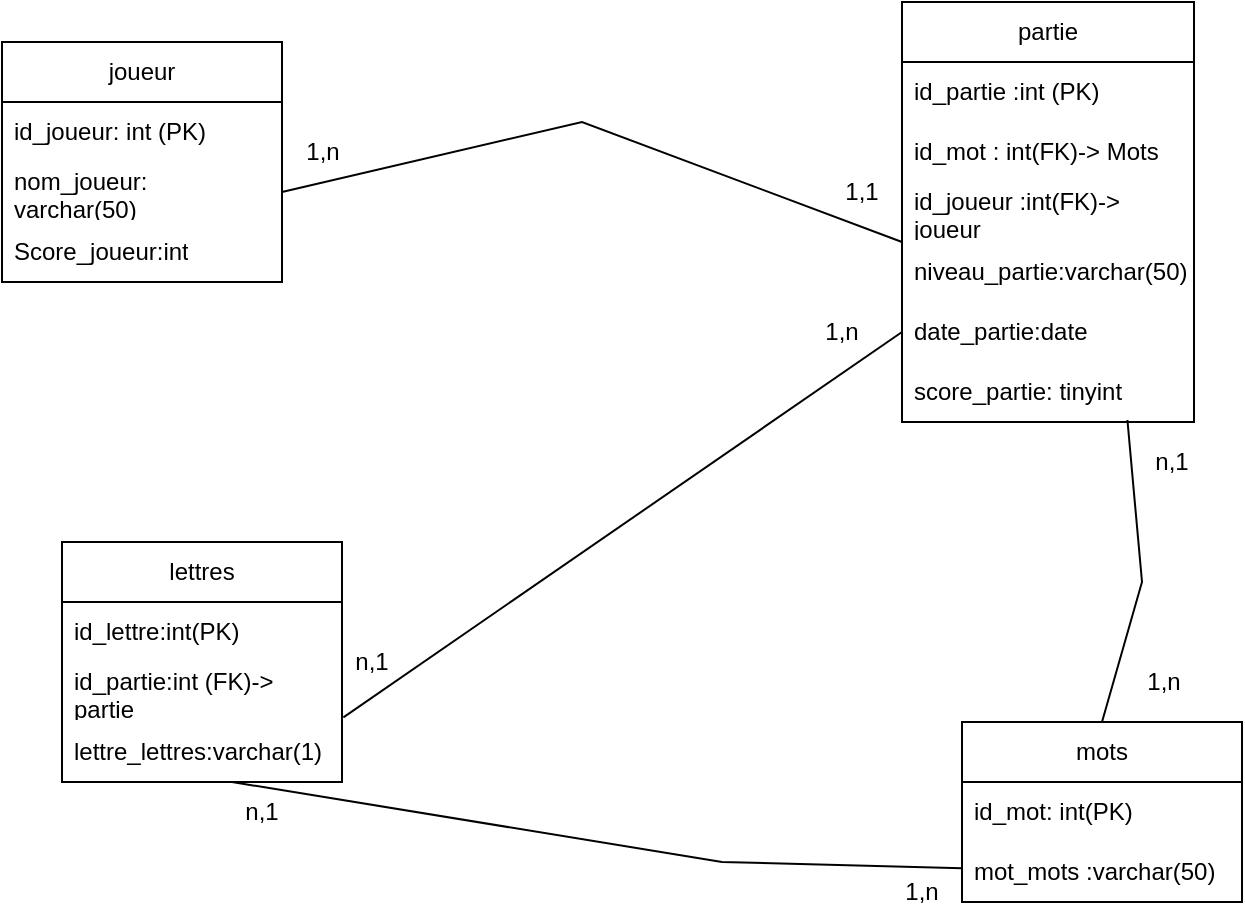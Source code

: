 <mxfile version="22.1.18" type="github">
  <diagram name="Page-1" id="S13N2q2G5aZiJt7UVOKo">
    <mxGraphModel dx="786" dy="1628" grid="1" gridSize="10" guides="1" tooltips="1" connect="1" arrows="1" fold="1" page="1" pageScale="1" pageWidth="1654" pageHeight="1169" math="0" shadow="0">
      <root>
        <mxCell id="0" />
        <mxCell id="1" parent="0" />
        <mxCell id="wADLjzlsbj0_c-3QMHcp-1" value="mots" style="swimlane;fontStyle=0;childLayout=stackLayout;horizontal=1;startSize=30;horizontalStack=0;resizeParent=1;resizeParentMax=0;resizeLast=0;collapsible=1;marginBottom=0;whiteSpace=wrap;html=1;" parent="1" vertex="1">
          <mxGeometry x="570" y="350" width="140" height="90" as="geometry" />
        </mxCell>
        <mxCell id="wADLjzlsbj0_c-3QMHcp-2" value="id_mot: int(PK)" style="text;strokeColor=none;fillColor=none;align=left;verticalAlign=middle;spacingLeft=4;spacingRight=4;overflow=hidden;points=[[0,0.5],[1,0.5]];portConstraint=eastwest;rotatable=0;whiteSpace=wrap;html=1;" parent="wADLjzlsbj0_c-3QMHcp-1" vertex="1">
          <mxGeometry y="30" width="140" height="30" as="geometry" />
        </mxCell>
        <mxCell id="wADLjzlsbj0_c-3QMHcp-4" value="mot_mots :varchar(50)" style="text;strokeColor=none;fillColor=none;align=left;verticalAlign=middle;spacingLeft=4;spacingRight=4;overflow=hidden;points=[[0,0.5],[1,0.5]];portConstraint=eastwest;rotatable=0;whiteSpace=wrap;html=1;" parent="wADLjzlsbj0_c-3QMHcp-1" vertex="1">
          <mxGeometry y="60" width="140" height="30" as="geometry" />
        </mxCell>
        <mxCell id="wADLjzlsbj0_c-3QMHcp-5" value="partie" style="swimlane;fontStyle=0;childLayout=stackLayout;horizontal=1;startSize=30;horizontalStack=0;resizeParent=1;resizeParentMax=0;resizeLast=0;collapsible=1;marginBottom=0;whiteSpace=wrap;html=1;" parent="1" vertex="1">
          <mxGeometry x="540" y="-10" width="146" height="210" as="geometry" />
        </mxCell>
        <mxCell id="wADLjzlsbj0_c-3QMHcp-6" value="id_partie :int (PK)" style="text;strokeColor=none;fillColor=none;align=left;verticalAlign=middle;spacingLeft=4;spacingRight=4;overflow=hidden;points=[[0,0.5],[1,0.5]];portConstraint=eastwest;rotatable=0;whiteSpace=wrap;html=1;" parent="wADLjzlsbj0_c-3QMHcp-5" vertex="1">
          <mxGeometry y="30" width="146" height="30" as="geometry" />
        </mxCell>
        <mxCell id="pUHOg8IU_abunYfMTHZm-2" value="id_mot : int(FK)-&amp;gt; Mots" style="text;strokeColor=none;fillColor=none;align=left;verticalAlign=middle;spacingLeft=4;spacingRight=4;overflow=hidden;points=[[0,0.5],[1,0.5]];portConstraint=eastwest;rotatable=0;whiteSpace=wrap;html=1;" vertex="1" parent="wADLjzlsbj0_c-3QMHcp-5">
          <mxGeometry y="60" width="146" height="30" as="geometry" />
        </mxCell>
        <mxCell id="wADLjzlsbj0_c-3QMHcp-7" value="id_joueur :int(FK)-&amp;gt; joueur" style="text;strokeColor=none;fillColor=none;align=left;verticalAlign=middle;spacingLeft=4;spacingRight=4;overflow=hidden;points=[[0,0.5],[1,0.5]];portConstraint=eastwest;rotatable=0;whiteSpace=wrap;html=1;" parent="wADLjzlsbj0_c-3QMHcp-5" vertex="1">
          <mxGeometry y="90" width="146" height="30" as="geometry" />
        </mxCell>
        <mxCell id="wADLjzlsbj0_c-3QMHcp-21" value="niveau_partie:varchar(50)" style="text;strokeColor=none;fillColor=none;align=left;verticalAlign=middle;spacingLeft=4;spacingRight=4;overflow=hidden;points=[[0,0.5],[1,0.5]];portConstraint=eastwest;rotatable=0;whiteSpace=wrap;html=1;" parent="wADLjzlsbj0_c-3QMHcp-5" vertex="1">
          <mxGeometry y="120" width="146" height="30" as="geometry" />
        </mxCell>
        <mxCell id="wADLjzlsbj0_c-3QMHcp-8" value="date_partie:date" style="text;strokeColor=none;fillColor=none;align=left;verticalAlign=middle;spacingLeft=4;spacingRight=4;overflow=hidden;points=[[0,0.5],[1,0.5]];portConstraint=eastwest;rotatable=0;whiteSpace=wrap;html=1;" parent="wADLjzlsbj0_c-3QMHcp-5" vertex="1">
          <mxGeometry y="150" width="146" height="30" as="geometry" />
        </mxCell>
        <mxCell id="wADLjzlsbj0_c-3QMHcp-23" value="score_partie: tinyint" style="text;strokeColor=none;fillColor=none;align=left;verticalAlign=middle;spacingLeft=4;spacingRight=4;overflow=hidden;points=[[0,0.5],[1,0.5]];portConstraint=eastwest;rotatable=0;whiteSpace=wrap;html=1;" parent="wADLjzlsbj0_c-3QMHcp-5" vertex="1">
          <mxGeometry y="180" width="146" height="30" as="geometry" />
        </mxCell>
        <mxCell id="wADLjzlsbj0_c-3QMHcp-17" value="joueur" style="swimlane;fontStyle=0;childLayout=stackLayout;horizontal=1;startSize=30;horizontalStack=0;resizeParent=1;resizeParentMax=0;resizeLast=0;collapsible=1;marginBottom=0;whiteSpace=wrap;html=1;" parent="1" vertex="1">
          <mxGeometry x="90" y="10" width="140" height="120" as="geometry" />
        </mxCell>
        <mxCell id="wADLjzlsbj0_c-3QMHcp-18" value="id_joueur: int (PK)" style="text;strokeColor=none;fillColor=none;align=left;verticalAlign=middle;spacingLeft=4;spacingRight=4;overflow=hidden;points=[[0,0.5],[1,0.5]];portConstraint=eastwest;rotatable=0;whiteSpace=wrap;html=1;" parent="wADLjzlsbj0_c-3QMHcp-17" vertex="1">
          <mxGeometry y="30" width="140" height="30" as="geometry" />
        </mxCell>
        <mxCell id="wADLjzlsbj0_c-3QMHcp-19" value="nom_joueur: varchar(50)" style="text;strokeColor=none;fillColor=none;align=left;verticalAlign=middle;spacingLeft=4;spacingRight=4;overflow=hidden;points=[[0,0.5],[1,0.5]];portConstraint=eastwest;rotatable=0;whiteSpace=wrap;html=1;" parent="wADLjzlsbj0_c-3QMHcp-17" vertex="1">
          <mxGeometry y="60" width="140" height="30" as="geometry" />
        </mxCell>
        <mxCell id="pUHOg8IU_abunYfMTHZm-1" value="Score_joueur:int" style="text;strokeColor=none;fillColor=none;align=left;verticalAlign=middle;spacingLeft=4;spacingRight=4;overflow=hidden;points=[[0,0.5],[1,0.5]];portConstraint=eastwest;rotatable=0;whiteSpace=wrap;html=1;" vertex="1" parent="wADLjzlsbj0_c-3QMHcp-17">
          <mxGeometry y="90" width="140" height="30" as="geometry" />
        </mxCell>
        <mxCell id="pUHOg8IU_abunYfMTHZm-6" value="lettres" style="swimlane;fontStyle=0;childLayout=stackLayout;horizontal=1;startSize=30;horizontalStack=0;resizeParent=1;resizeParentMax=0;resizeLast=0;collapsible=1;marginBottom=0;whiteSpace=wrap;html=1;" vertex="1" parent="1">
          <mxGeometry x="120" y="260" width="140" height="120" as="geometry" />
        </mxCell>
        <mxCell id="pUHOg8IU_abunYfMTHZm-7" value="id_lettre:int(PK)" style="text;strokeColor=none;fillColor=none;align=left;verticalAlign=middle;spacingLeft=4;spacingRight=4;overflow=hidden;points=[[0,0.5],[1,0.5]];portConstraint=eastwest;rotatable=0;whiteSpace=wrap;html=1;" vertex="1" parent="pUHOg8IU_abunYfMTHZm-6">
          <mxGeometry y="30" width="140" height="30" as="geometry" />
        </mxCell>
        <mxCell id="pUHOg8IU_abunYfMTHZm-9" value="id_partie:int (FK)-&amp;gt; partie" style="text;strokeColor=none;fillColor=none;align=left;verticalAlign=middle;spacingLeft=4;spacingRight=4;overflow=hidden;points=[[0,0.5],[1,0.5]];portConstraint=eastwest;rotatable=0;whiteSpace=wrap;html=1;" vertex="1" parent="pUHOg8IU_abunYfMTHZm-6">
          <mxGeometry y="60" width="140" height="30" as="geometry" />
        </mxCell>
        <mxCell id="pUHOg8IU_abunYfMTHZm-8" value="lettre_lettres:varchar(1)" style="text;strokeColor=none;fillColor=none;align=left;verticalAlign=middle;spacingLeft=4;spacingRight=4;overflow=hidden;points=[[0,0.5],[1,0.5]];portConstraint=eastwest;rotatable=0;whiteSpace=wrap;html=1;" vertex="1" parent="pUHOg8IU_abunYfMTHZm-6">
          <mxGeometry y="90" width="140" height="30" as="geometry" />
        </mxCell>
        <mxCell id="pUHOg8IU_abunYfMTHZm-12" value="n,1" style="text;html=1;strokeColor=none;fillColor=none;align=center;verticalAlign=middle;whiteSpace=wrap;rounded=0;" vertex="1" parent="1">
          <mxGeometry x="260" y="310" width="30" height="20" as="geometry" />
        </mxCell>
        <mxCell id="pUHOg8IU_abunYfMTHZm-15" value="" style="endArrow=none;html=1;rounded=0;exitX=1;exitY=0.5;exitDx=0;exitDy=0;entryX=0;entryY=0;entryDx=0;entryDy=0;entryPerimeter=0;" edge="1" parent="1" source="wADLjzlsbj0_c-3QMHcp-19" target="wADLjzlsbj0_c-3QMHcp-21">
          <mxGeometry width="50" height="50" relative="1" as="geometry">
            <mxPoint x="380" y="270" as="sourcePoint" />
            <mxPoint x="430" y="220" as="targetPoint" />
            <Array as="points">
              <mxPoint x="380" y="50" />
            </Array>
          </mxGeometry>
        </mxCell>
        <mxCell id="pUHOg8IU_abunYfMTHZm-17" value="1,n" style="text;html=1;align=center;verticalAlign=middle;resizable=0;points=[];autosize=1;strokeColor=none;fillColor=none;rotation=0;" vertex="1" parent="1">
          <mxGeometry x="230" y="50" width="40" height="30" as="geometry" />
        </mxCell>
        <mxCell id="pUHOg8IU_abunYfMTHZm-18" value="1,1" style="text;html=1;strokeColor=none;fillColor=none;align=center;verticalAlign=middle;whiteSpace=wrap;rounded=0;" vertex="1" parent="1">
          <mxGeometry x="490" y="70" width="60" height="30" as="geometry" />
        </mxCell>
        <mxCell id="pUHOg8IU_abunYfMTHZm-20" value="n,1" style="text;html=1;strokeColor=none;fillColor=none;align=center;verticalAlign=middle;whiteSpace=wrap;rounded=0;" vertex="1" parent="1">
          <mxGeometry x="660" y="210" width="30" height="20" as="geometry" />
        </mxCell>
        <mxCell id="pUHOg8IU_abunYfMTHZm-21" value="" style="endArrow=none;html=1;rounded=0;entryX=0.772;entryY=0.967;entryDx=0;entryDy=0;entryPerimeter=0;exitX=0.5;exitY=0;exitDx=0;exitDy=0;" edge="1" parent="1" source="wADLjzlsbj0_c-3QMHcp-1" target="wADLjzlsbj0_c-3QMHcp-23">
          <mxGeometry width="50" height="50" relative="1" as="geometry">
            <mxPoint x="380" y="230" as="sourcePoint" />
            <mxPoint x="430" y="180" as="targetPoint" />
            <Array as="points">
              <mxPoint x="660" y="280" />
            </Array>
          </mxGeometry>
        </mxCell>
        <mxCell id="pUHOg8IU_abunYfMTHZm-23" value="1,n" style="text;html=1;strokeColor=none;fillColor=none;align=center;verticalAlign=middle;whiteSpace=wrap;rounded=0;" vertex="1" parent="1">
          <mxGeometry x="656" y="320" width="30" height="20" as="geometry" />
        </mxCell>
        <mxCell id="pUHOg8IU_abunYfMTHZm-24" value="1,n" style="text;html=1;strokeColor=none;fillColor=none;align=center;verticalAlign=middle;whiteSpace=wrap;rounded=0;" vertex="1" parent="1">
          <mxGeometry x="480" y="140" width="60" height="30" as="geometry" />
        </mxCell>
        <mxCell id="pUHOg8IU_abunYfMTHZm-25" value="" style="endArrow=none;html=1;rounded=0;entryX=0;entryY=0.5;entryDx=0;entryDy=0;exitX=1.005;exitY=0.922;exitDx=0;exitDy=0;exitPerimeter=0;" edge="1" parent="1" source="pUHOg8IU_abunYfMTHZm-9" target="wADLjzlsbj0_c-3QMHcp-8">
          <mxGeometry width="50" height="50" relative="1" as="geometry">
            <mxPoint x="380" y="230" as="sourcePoint" />
            <mxPoint x="430" y="180" as="targetPoint" />
          </mxGeometry>
        </mxCell>
        <mxCell id="pUHOg8IU_abunYfMTHZm-26" value="" style="endArrow=none;html=1;rounded=0;exitX=0.25;exitY=0;exitDx=0;exitDy=0;" edge="1" parent="1" source="pUHOg8IU_abunYfMTHZm-27" target="wADLjzlsbj0_c-3QMHcp-4">
          <mxGeometry width="50" height="50" relative="1" as="geometry">
            <mxPoint x="380" y="230" as="sourcePoint" />
            <mxPoint x="430" y="180" as="targetPoint" />
            <Array as="points">
              <mxPoint x="450" y="420" />
            </Array>
          </mxGeometry>
        </mxCell>
        <mxCell id="pUHOg8IU_abunYfMTHZm-27" value="n,1" style="text;html=1;strokeColor=none;fillColor=none;align=center;verticalAlign=middle;whiteSpace=wrap;rounded=0;" vertex="1" parent="1">
          <mxGeometry x="190" y="380" width="60" height="30" as="geometry" />
        </mxCell>
        <mxCell id="pUHOg8IU_abunYfMTHZm-28" value="1,n" style="text;html=1;strokeColor=none;fillColor=none;align=center;verticalAlign=middle;whiteSpace=wrap;rounded=0;" vertex="1" parent="1">
          <mxGeometry x="520" y="420" width="60" height="30" as="geometry" />
        </mxCell>
      </root>
    </mxGraphModel>
  </diagram>
</mxfile>
